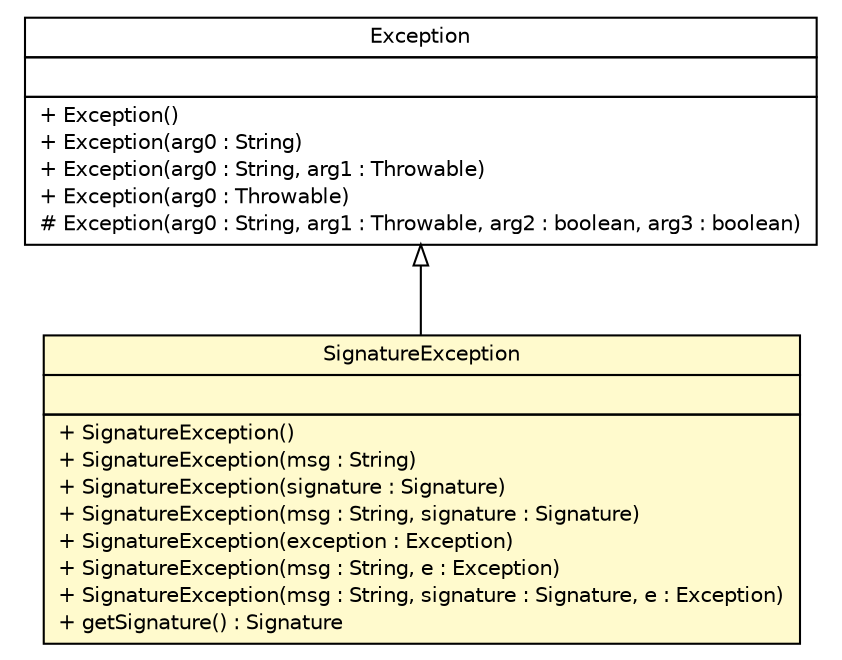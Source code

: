 #!/usr/local/bin/dot
#
# Class diagram 
# Generated by UMLGraph version R5_6 (http://www.umlgraph.org/)
#

digraph G {
	edge [fontname="Helvetica",fontsize=10,labelfontname="Helvetica",labelfontsize=10];
	node [fontname="Helvetica",fontsize=10,shape=plaintext];
	nodesep=0.25;
	ranksep=0.5;
	// sorcer.service.SignatureException
	c316692 [label=<<table title="sorcer.service.SignatureException" border="0" cellborder="1" cellspacing="0" cellpadding="2" port="p" bgcolor="lemonChiffon" href="./SignatureException.html">
		<tr><td><table border="0" cellspacing="0" cellpadding="1">
<tr><td align="center" balign="center"> SignatureException </td></tr>
		</table></td></tr>
		<tr><td><table border="0" cellspacing="0" cellpadding="1">
<tr><td align="left" balign="left">  </td></tr>
		</table></td></tr>
		<tr><td><table border="0" cellspacing="0" cellpadding="1">
<tr><td align="left" balign="left"> + SignatureException() </td></tr>
<tr><td align="left" balign="left"> + SignatureException(msg : String) </td></tr>
<tr><td align="left" balign="left"> + SignatureException(signature : Signature) </td></tr>
<tr><td align="left" balign="left"> + SignatureException(msg : String, signature : Signature) </td></tr>
<tr><td align="left" balign="left"> + SignatureException(exception : Exception) </td></tr>
<tr><td align="left" balign="left"> + SignatureException(msg : String, e : Exception) </td></tr>
<tr><td align="left" balign="left"> + SignatureException(msg : String, signature : Signature, e : Exception) </td></tr>
<tr><td align="left" balign="left"> + getSignature() : Signature </td></tr>
		</table></td></tr>
		</table>>, URL="./SignatureException.html", fontname="Helvetica", fontcolor="black", fontsize=10.0];
	//sorcer.service.SignatureException extends java.lang.Exception
	c317062:p -> c316692:p [dir=back,arrowtail=empty];
	// java.lang.Exception
	c317062 [label=<<table title="java.lang.Exception" border="0" cellborder="1" cellspacing="0" cellpadding="2" port="p" href="http://docs.oracle.com/javase/7/docs/api/java/lang/Exception.html">
		<tr><td><table border="0" cellspacing="0" cellpadding="1">
<tr><td align="center" balign="center"> Exception </td></tr>
		</table></td></tr>
		<tr><td><table border="0" cellspacing="0" cellpadding="1">
<tr><td align="left" balign="left">  </td></tr>
		</table></td></tr>
		<tr><td><table border="0" cellspacing="0" cellpadding="1">
<tr><td align="left" balign="left"> + Exception() </td></tr>
<tr><td align="left" balign="left"> + Exception(arg0 : String) </td></tr>
<tr><td align="left" balign="left"> + Exception(arg0 : String, arg1 : Throwable) </td></tr>
<tr><td align="left" balign="left"> + Exception(arg0 : Throwable) </td></tr>
<tr><td align="left" balign="left"> # Exception(arg0 : String, arg1 : Throwable, arg2 : boolean, arg3 : boolean) </td></tr>
		</table></td></tr>
		</table>>, URL="http://docs.oracle.com/javase/7/docs/api/java/lang/Exception.html", fontname="Helvetica", fontcolor="black", fontsize=10.0];
}

